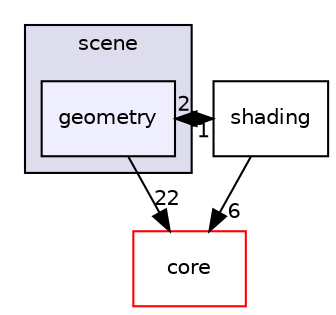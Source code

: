 digraph "C:/github/FBXpythonSDK201701/FBXpythonSDK201701/2017.1/include/fbxsdk/scene/geometry" {
  compound=true
  node [ fontsize="10", fontname="Helvetica"];
  edge [ labelfontsize="10", labelfontname="Helvetica"];
  subgraph clusterdir_441596eda9d85fa6dd6bb5a95a3b13d3 {
    graph [ bgcolor="#ddddee", pencolor="black", label="scene" fontname="Helvetica", fontsize="10", URL="dir_441596eda9d85fa6dd6bb5a95a3b13d3.html"]
  dir_7a30680c7a18eb848b35b66624dcb9e0 [shape=box, label="geometry", style="filled", fillcolor="#eeeeff", pencolor="black", URL="dir_7a30680c7a18eb848b35b66624dcb9e0.html"];
  }
  dir_37f004e9fc92cb790eef72abbb3ed4ce [shape=box label="shading" URL="dir_37f004e9fc92cb790eef72abbb3ed4ce.html"];
  dir_dc5f68bdde303aff54e2a4c8ef8e1df0 [shape=box label="core" fillcolor="white" style="filled" color="red" URL="dir_dc5f68bdde303aff54e2a4c8ef8e1df0.html"];
  dir_37f004e9fc92cb790eef72abbb3ed4ce->dir_7a30680c7a18eb848b35b66624dcb9e0 [headlabel="1", labeldistance=1.5 headhref="dir_000016_000015.html"];
  dir_37f004e9fc92cb790eef72abbb3ed4ce->dir_dc5f68bdde303aff54e2a4c8ef8e1df0 [headlabel="6", labeldistance=1.5 headhref="dir_000016_000004.html"];
  dir_7a30680c7a18eb848b35b66624dcb9e0->dir_37f004e9fc92cb790eef72abbb3ed4ce [headlabel="2", labeldistance=1.5 headhref="dir_000015_000016.html"];
  dir_7a30680c7a18eb848b35b66624dcb9e0->dir_dc5f68bdde303aff54e2a4c8ef8e1df0 [headlabel="22", labeldistance=1.5 headhref="dir_000015_000004.html"];
}
